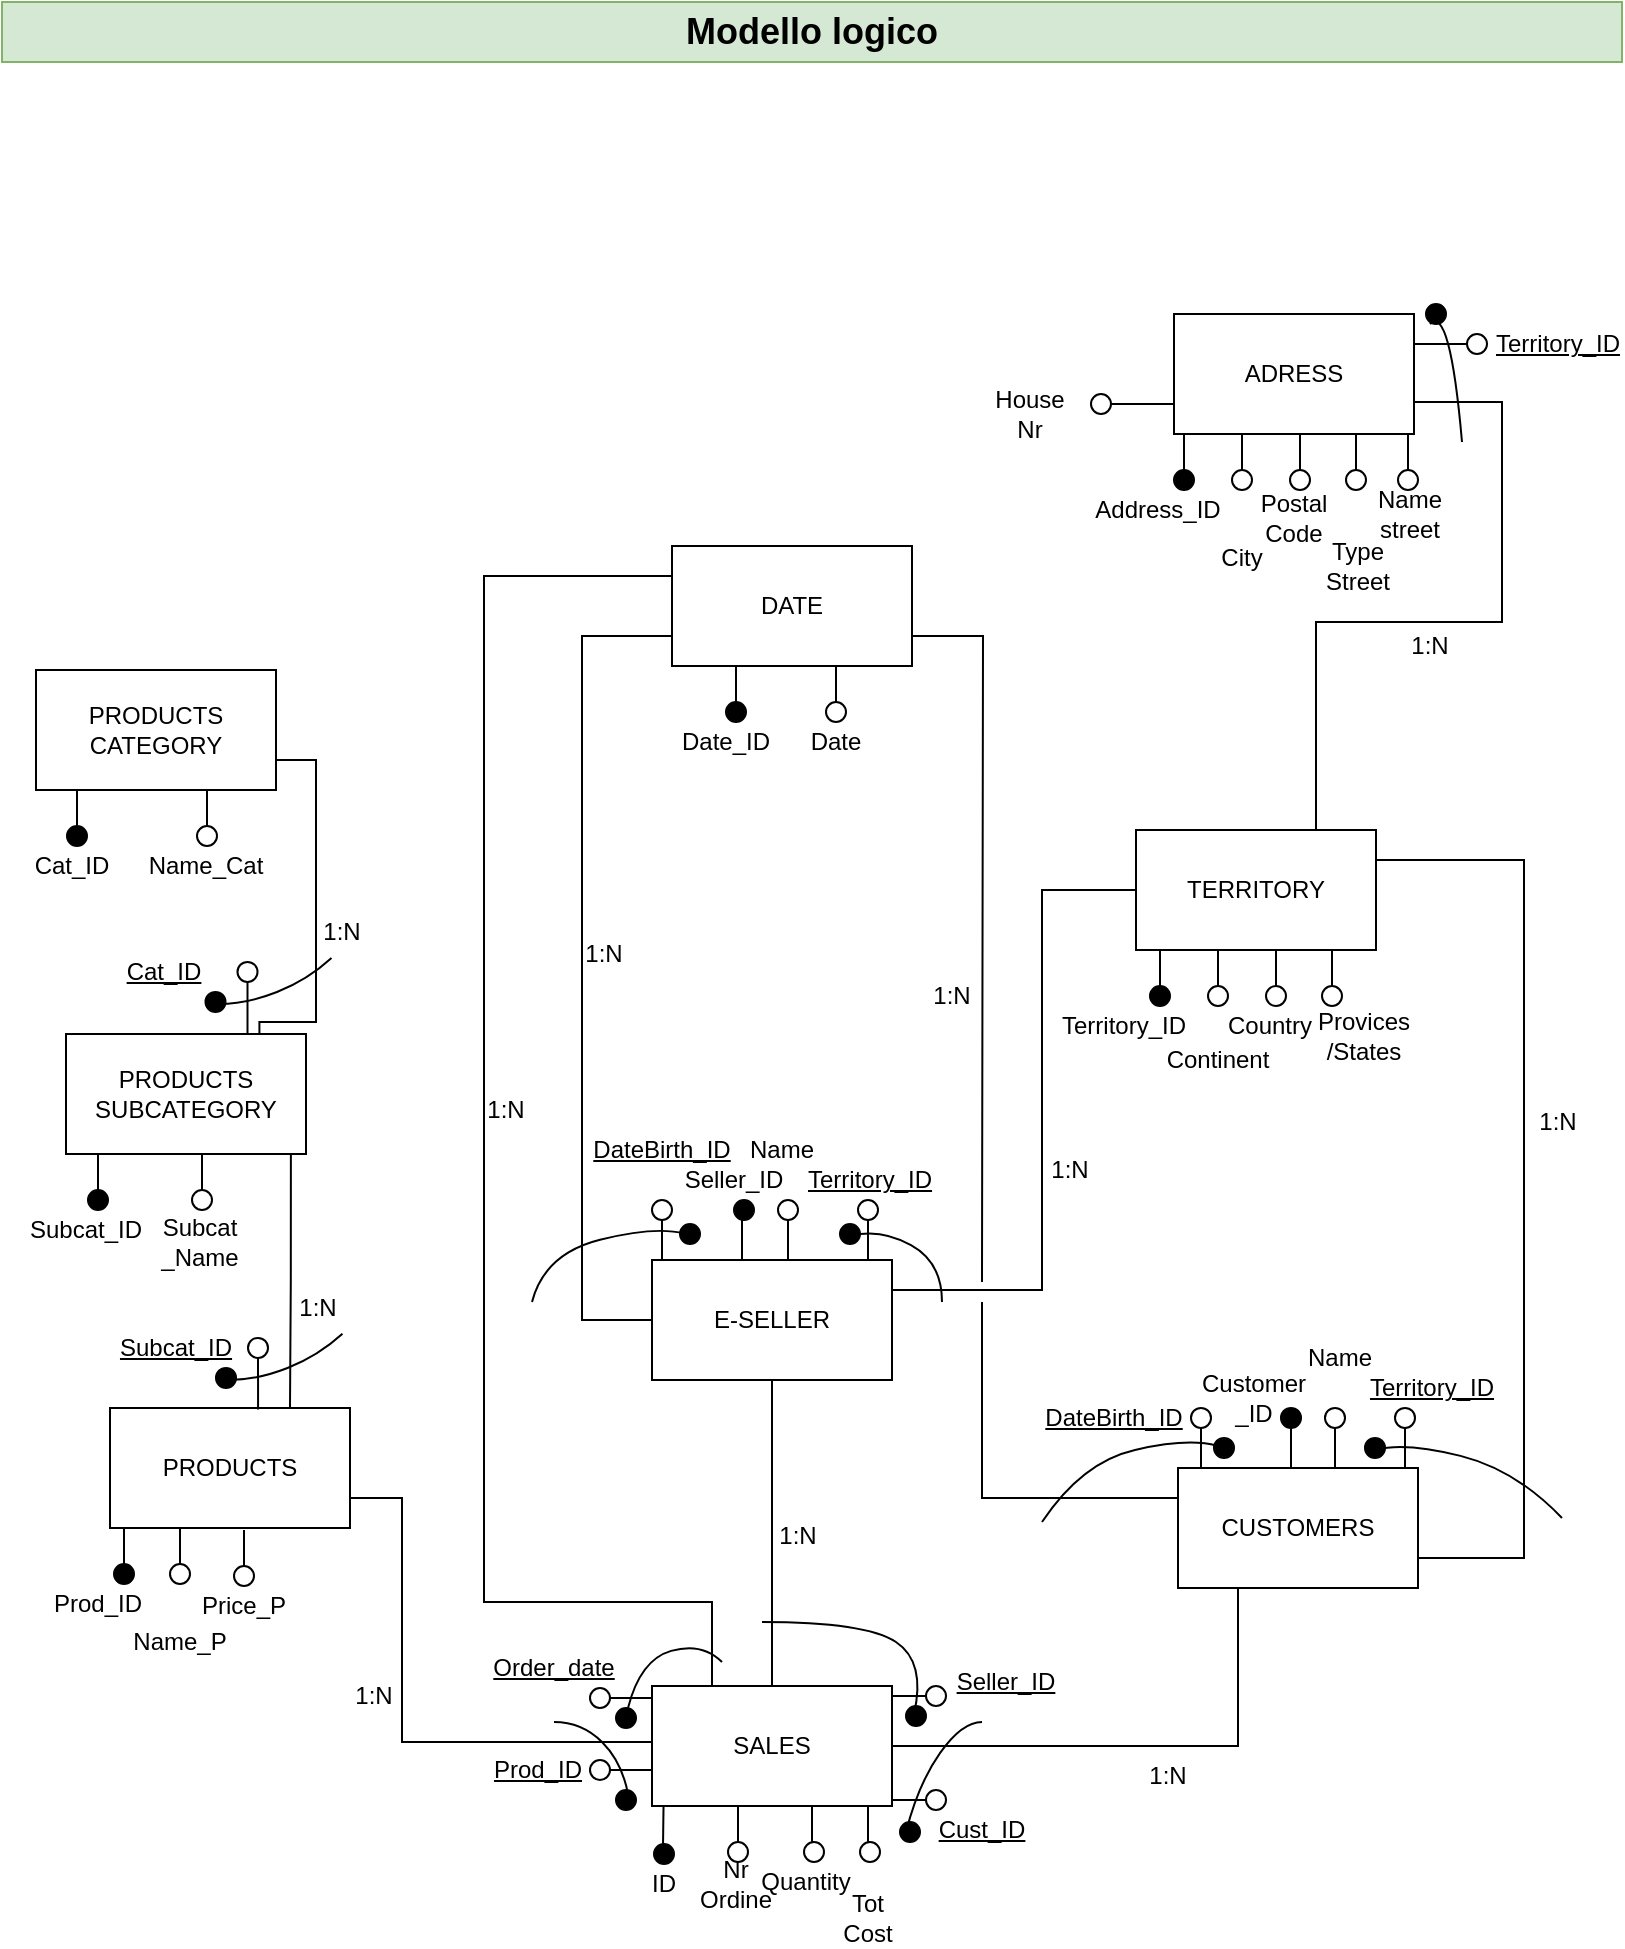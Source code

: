 <mxfile version="21.6.8" type="device">
  <diagram name="Page-1" id="2kmT9g5XK88WKTkvEGKb">
    <mxGraphModel dx="1036" dy="622" grid="1" gridSize="10" guides="1" tooltips="1" connect="1" arrows="1" fold="1" page="1" pageScale="1" pageWidth="827" pageHeight="1169" math="0" shadow="0">
      <root>
        <mxCell id="0" />
        <mxCell id="1" parent="0" />
        <mxCell id="qDBTKURm3CJqdhIfWEns-1" value="Modello logico" style="text;html=1;strokeColor=#82b366;fillColor=#d5e8d4;align=center;verticalAlign=middle;whiteSpace=wrap;rounded=0;fontSize=18;fontStyle=1" parent="1" vertex="1">
          <mxGeometry x="10" y="10" width="810" height="30" as="geometry" />
        </mxCell>
        <mxCell id="qDBTKURm3CJqdhIfWEns-2" style="edgeStyle=orthogonalEdgeStyle;rounded=0;orthogonalLoop=1;jettySize=auto;html=1;exitX=1;exitY=0.75;exitDx=0;exitDy=0;entryX=0;entryY=0.5;entryDx=0;entryDy=0;endArrow=none;endFill=0;" parent="1" source="qDBTKURm3CJqdhIfWEns-3" target="qDBTKURm3CJqdhIfWEns-18" edge="1">
          <mxGeometry relative="1" as="geometry">
            <mxPoint x="268" y="862" as="sourcePoint" />
            <Array as="points">
              <mxPoint x="210" y="758" />
              <mxPoint x="210" y="880" />
              <mxPoint x="335" y="880" />
            </Array>
          </mxGeometry>
        </mxCell>
        <mxCell id="qDBTKURm3CJqdhIfWEns-3" value="PRODUCTS" style="rounded=0;whiteSpace=wrap;html=1;" parent="1" vertex="1">
          <mxGeometry x="64" y="713" width="120" height="60" as="geometry" />
        </mxCell>
        <mxCell id="qDBTKURm3CJqdhIfWEns-4" style="edgeStyle=orthogonalEdgeStyle;rounded=0;orthogonalLoop=1;jettySize=auto;html=1;exitX=1;exitY=0.75;exitDx=0;exitDy=0;entryX=0.806;entryY=0.012;entryDx=0;entryDy=0;entryPerimeter=0;endArrow=none;endFill=0;" parent="1" source="qDBTKURm3CJqdhIfWEns-5" target="qDBTKURm3CJqdhIfWEns-7" edge="1">
          <mxGeometry relative="1" as="geometry">
            <mxPoint x="203.0" y="486" as="sourcePoint" />
            <Array as="points">
              <mxPoint x="167" y="389" />
              <mxPoint x="167" y="520" />
              <mxPoint x="139" y="520" />
            </Array>
          </mxGeometry>
        </mxCell>
        <mxCell id="qDBTKURm3CJqdhIfWEns-5" value="PRODUCTS CATEGORY" style="rounded=0;whiteSpace=wrap;html=1;" parent="1" vertex="1">
          <mxGeometry x="27" y="344" width="120" height="60" as="geometry" />
        </mxCell>
        <mxCell id="qDBTKURm3CJqdhIfWEns-6" style="edgeStyle=orthogonalEdgeStyle;rounded=0;orthogonalLoop=1;jettySize=auto;html=1;endArrow=none;endFill=0;entryX=0.75;entryY=0;entryDx=0;entryDy=0;exitX=0.937;exitY=0.967;exitDx=0;exitDy=0;exitPerimeter=0;" parent="1" source="qDBTKURm3CJqdhIfWEns-7" target="qDBTKURm3CJqdhIfWEns-3" edge="1">
          <mxGeometry relative="1" as="geometry">
            <mxPoint x="154.0" y="688" as="sourcePoint" />
          </mxGeometry>
        </mxCell>
        <mxCell id="qDBTKURm3CJqdhIfWEns-7" value="PRODUCTS SUBCATEGORY" style="rounded=0;whiteSpace=wrap;html=1;" parent="1" vertex="1">
          <mxGeometry x="42" y="526" width="120" height="60" as="geometry" />
        </mxCell>
        <mxCell id="qDBTKURm3CJqdhIfWEns-8" style="edgeStyle=orthogonalEdgeStyle;rounded=0;orthogonalLoop=1;jettySize=auto;html=1;exitX=0.25;exitY=1;exitDx=0;exitDy=0;entryX=1;entryY=0.5;entryDx=0;entryDy=0;endArrow=none;endFill=0;" parent="1" source="qDBTKURm3CJqdhIfWEns-9" target="qDBTKURm3CJqdhIfWEns-18" edge="1">
          <mxGeometry relative="1" as="geometry">
            <mxPoint x="556.52" y="881.52" as="sourcePoint" />
          </mxGeometry>
        </mxCell>
        <mxCell id="qDBTKURm3CJqdhIfWEns-9" value="CUSTOMERS" style="rounded=0;whiteSpace=wrap;html=1;" parent="1" vertex="1">
          <mxGeometry x="598" y="743" width="120" height="60" as="geometry" />
        </mxCell>
        <mxCell id="qDBTKURm3CJqdhIfWEns-11" value="E-SELLER" style="rounded=0;whiteSpace=wrap;html=1;" parent="1" vertex="1">
          <mxGeometry x="335" y="639" width="120" height="60" as="geometry" />
        </mxCell>
        <mxCell id="qDBTKURm3CJqdhIfWEns-12" style="edgeStyle=orthogonalEdgeStyle;rounded=0;orthogonalLoop=1;jettySize=auto;html=1;endArrow=none;endFill=0;exitX=0;exitY=0.25;exitDx=0;exitDy=0;entryX=0.25;entryY=0;entryDx=0;entryDy=0;" parent="1" source="qDBTKURm3CJqdhIfWEns-13" target="qDBTKURm3CJqdhIfWEns-18" edge="1">
          <mxGeometry relative="1" as="geometry">
            <mxPoint x="250.5" y="629" as="sourcePoint" />
            <mxPoint x="340" y="810" as="targetPoint" />
            <Array as="points">
              <mxPoint x="251" y="297" />
              <mxPoint x="251" y="810" />
              <mxPoint x="365" y="810" />
            </Array>
          </mxGeometry>
        </mxCell>
        <mxCell id="qDBTKURm3CJqdhIfWEns-13" value="DATE" style="rounded=0;whiteSpace=wrap;html=1;" parent="1" vertex="1">
          <mxGeometry x="345" y="282" width="120" height="60" as="geometry" />
        </mxCell>
        <mxCell id="qDBTKURm3CJqdhIfWEns-14" style="edgeStyle=orthogonalEdgeStyle;rounded=0;orthogonalLoop=1;jettySize=auto;html=1;exitX=1;exitY=0.25;exitDx=0;exitDy=0;entryX=1;entryY=0.75;entryDx=0;entryDy=0;endArrow=none;endFill=0;" parent="1" source="qDBTKURm3CJqdhIfWEns-17" target="qDBTKURm3CJqdhIfWEns-9" edge="1">
          <mxGeometry relative="1" as="geometry">
            <Array as="points">
              <mxPoint x="771" y="439" />
              <mxPoint x="771" y="788" />
            </Array>
            <mxPoint x="771" y="544" as="sourcePoint" />
          </mxGeometry>
        </mxCell>
        <mxCell id="qDBTKURm3CJqdhIfWEns-15" style="edgeStyle=orthogonalEdgeStyle;rounded=0;orthogonalLoop=1;jettySize=auto;html=1;exitX=0.75;exitY=0;exitDx=0;exitDy=0;entryX=1;entryY=0.75;entryDx=0;entryDy=0;endArrow=none;endFill=0;" parent="1" source="qDBTKURm3CJqdhIfWEns-17" target="qDBTKURm3CJqdhIfWEns-101" edge="1">
          <mxGeometry relative="1" as="geometry">
            <Array as="points">
              <mxPoint x="667" y="320" />
              <mxPoint x="760" y="320" />
              <mxPoint x="760" y="210" />
              <mxPoint x="716" y="210" />
            </Array>
            <mxPoint x="759.5" y="320" as="sourcePoint" />
          </mxGeometry>
        </mxCell>
        <mxCell id="qDBTKURm3CJqdhIfWEns-16" style="edgeStyle=orthogonalEdgeStyle;rounded=0;orthogonalLoop=1;jettySize=auto;html=1;exitX=0;exitY=0.5;exitDx=0;exitDy=0;entryX=1;entryY=0.25;entryDx=0;entryDy=0;endArrow=none;endFill=0;" parent="1" source="qDBTKURm3CJqdhIfWEns-17" target="qDBTKURm3CJqdhIfWEns-11" edge="1">
          <mxGeometry relative="1" as="geometry">
            <mxPoint x="509.5" y="587" as="sourcePoint" />
            <Array as="points">
              <mxPoint x="530" y="454" />
              <mxPoint x="530" y="654" />
            </Array>
          </mxGeometry>
        </mxCell>
        <mxCell id="qDBTKURm3CJqdhIfWEns-17" value="TERRITORY" style="rounded=0;whiteSpace=wrap;html=1;" parent="1" vertex="1">
          <mxGeometry x="577" y="424" width="120" height="60" as="geometry" />
        </mxCell>
        <mxCell id="qDBTKURm3CJqdhIfWEns-18" value="SALES" style="rounded=0;whiteSpace=wrap;html=1;" parent="1" vertex="1">
          <mxGeometry x="335" y="852" width="120" height="60" as="geometry" />
        </mxCell>
        <mxCell id="qDBTKURm3CJqdhIfWEns-23" value="" style="edgeStyle=orthogonalEdgeStyle;rounded=0;orthogonalLoop=1;jettySize=auto;html=1;exitX=0.5;exitY=1;exitDx=0;exitDy=0;endArrow=none;endFill=0;entryX=0.5;entryY=0;entryDx=0;entryDy=0;" parent="1" source="qDBTKURm3CJqdhIfWEns-11" target="qDBTKURm3CJqdhIfWEns-18" edge="1">
          <mxGeometry relative="1" as="geometry">
            <mxPoint x="399" y="722" as="sourcePoint" />
            <mxPoint x="400" y="752" as="targetPoint" />
          </mxGeometry>
        </mxCell>
        <mxCell id="qDBTKURm3CJqdhIfWEns-28" style="edgeStyle=orthogonalEdgeStyle;rounded=0;orthogonalLoop=1;jettySize=auto;html=1;exitX=0.5;exitY=1;exitDx=0;exitDy=0;entryX=0.125;entryY=0.001;entryDx=0;entryDy=0;entryPerimeter=0;endArrow=none;endFill=0;" parent="1" source="qDBTKURm3CJqdhIfWEns-29" edge="1">
          <mxGeometry relative="1" as="geometry">
            <mxPoint x="380" y="639.06" as="targetPoint" />
          </mxGeometry>
        </mxCell>
        <mxCell id="qDBTKURm3CJqdhIfWEns-29" value="" style="ellipse;whiteSpace=wrap;html=1;aspect=fixed;fillColor=#000000;" parent="1" vertex="1">
          <mxGeometry x="376" y="609" width="10" height="10" as="geometry" />
        </mxCell>
        <mxCell id="qDBTKURm3CJqdhIfWEns-30" style="edgeStyle=orthogonalEdgeStyle;rounded=0;orthogonalLoop=1;jettySize=auto;html=1;exitX=0.5;exitY=1;exitDx=0;exitDy=0;entryX=0.125;entryY=0.001;entryDx=0;entryDy=0;entryPerimeter=0;endArrow=none;endFill=0;" parent="1" source="qDBTKURm3CJqdhIfWEns-31" edge="1">
          <mxGeometry relative="1" as="geometry">
            <mxPoint x="403" y="639" as="targetPoint" />
          </mxGeometry>
        </mxCell>
        <mxCell id="qDBTKURm3CJqdhIfWEns-31" value="" style="ellipse;whiteSpace=wrap;html=1;aspect=fixed;" parent="1" vertex="1">
          <mxGeometry x="398" y="609" width="10" height="10" as="geometry" />
        </mxCell>
        <mxCell id="qDBTKURm3CJqdhIfWEns-32" value="Seller_ID" style="text;html=1;strokeColor=none;fillColor=none;align=center;verticalAlign=middle;whiteSpace=wrap;rounded=0;fontStyle=0" parent="1" vertex="1">
          <mxGeometry x="346" y="589" width="60" height="20" as="geometry" />
        </mxCell>
        <mxCell id="qDBTKURm3CJqdhIfWEns-33" value="Name" style="text;html=1;strokeColor=none;fillColor=none;align=center;verticalAlign=middle;whiteSpace=wrap;rounded=0;fontStyle=0" parent="1" vertex="1">
          <mxGeometry x="382" y="574" width="36" height="20" as="geometry" />
        </mxCell>
        <mxCell id="qDBTKURm3CJqdhIfWEns-34" style="edgeStyle=orthogonalEdgeStyle;rounded=0;orthogonalLoop=1;jettySize=auto;html=1;exitX=0.5;exitY=1;exitDx=0;exitDy=0;entryX=0.125;entryY=0.001;entryDx=0;entryDy=0;entryPerimeter=0;endArrow=none;endFill=0;" parent="1" source="qDBTKURm3CJqdhIfWEns-35" edge="1">
          <mxGeometry relative="1" as="geometry">
            <mxPoint x="443" y="639" as="targetPoint" />
          </mxGeometry>
        </mxCell>
        <mxCell id="qDBTKURm3CJqdhIfWEns-35" value="" style="ellipse;whiteSpace=wrap;html=1;aspect=fixed;" parent="1" vertex="1">
          <mxGeometry x="438" y="609" width="10" height="10" as="geometry" />
        </mxCell>
        <mxCell id="qDBTKURm3CJqdhIfWEns-36" value="Territory_ID" style="text;html=1;strokeColor=none;fillColor=none;align=center;verticalAlign=middle;whiteSpace=wrap;rounded=0;fontStyle=4" parent="1" vertex="1">
          <mxGeometry x="426" y="589" width="36" height="20" as="geometry" />
        </mxCell>
        <mxCell id="qDBTKURm3CJqdhIfWEns-37" style="edgeStyle=orthogonalEdgeStyle;rounded=0;orthogonalLoop=1;jettySize=auto;html=1;exitX=0.5;exitY=1;exitDx=0;exitDy=0;entryX=0.125;entryY=0.001;entryDx=0;entryDy=0;entryPerimeter=0;endArrow=none;endFill=0;" parent="1" source="qDBTKURm3CJqdhIfWEns-38" edge="1">
          <mxGeometry relative="1" as="geometry">
            <mxPoint x="340" y="639" as="targetPoint" />
          </mxGeometry>
        </mxCell>
        <mxCell id="qDBTKURm3CJqdhIfWEns-38" value="" style="ellipse;whiteSpace=wrap;html=1;aspect=fixed;" parent="1" vertex="1">
          <mxGeometry x="335" y="609" width="10" height="10" as="geometry" />
        </mxCell>
        <mxCell id="qDBTKURm3CJqdhIfWEns-39" value="DateBirth_ID" style="text;html=1;strokeColor=none;fillColor=none;align=center;verticalAlign=middle;whiteSpace=wrap;rounded=0;fontStyle=4" parent="1" vertex="1">
          <mxGeometry x="322" y="574" width="36" height="20" as="geometry" />
        </mxCell>
        <mxCell id="qDBTKURm3CJqdhIfWEns-40" style="edgeStyle=orthogonalEdgeStyle;rounded=0;orthogonalLoop=1;jettySize=auto;html=1;exitX=0.5;exitY=0;exitDx=0;exitDy=0;endArrow=none;endFill=0;" parent="1" source="qDBTKURm3CJqdhIfWEns-41" edge="1">
          <mxGeometry relative="1" as="geometry">
            <mxPoint x="377" y="342" as="targetPoint" />
          </mxGeometry>
        </mxCell>
        <mxCell id="qDBTKURm3CJqdhIfWEns-41" value="" style="ellipse;whiteSpace=wrap;html=1;aspect=fixed;fillColor=#000000;" parent="1" vertex="1">
          <mxGeometry x="372" y="360" width="10" height="10" as="geometry" />
        </mxCell>
        <mxCell id="qDBTKURm3CJqdhIfWEns-42" value="Date_ID" style="text;html=1;strokeColor=none;fillColor=none;align=center;verticalAlign=middle;whiteSpace=wrap;rounded=0;fontStyle=0" parent="1" vertex="1">
          <mxGeometry x="354" y="370" width="36" height="20" as="geometry" />
        </mxCell>
        <mxCell id="qDBTKURm3CJqdhIfWEns-43" style="edgeStyle=orthogonalEdgeStyle;rounded=0;orthogonalLoop=1;jettySize=auto;html=1;exitX=0.5;exitY=0;exitDx=0;exitDy=0;endArrow=none;endFill=0;" parent="1" source="qDBTKURm3CJqdhIfWEns-44" edge="1">
          <mxGeometry relative="1" as="geometry">
            <mxPoint x="427" y="342" as="targetPoint" />
          </mxGeometry>
        </mxCell>
        <mxCell id="qDBTKURm3CJqdhIfWEns-44" value="" style="ellipse;whiteSpace=wrap;html=1;aspect=fixed;fillColor=#FFFFFF;" parent="1" vertex="1">
          <mxGeometry x="422" y="360" width="10" height="10" as="geometry" />
        </mxCell>
        <mxCell id="qDBTKURm3CJqdhIfWEns-45" value="Date" style="text;html=1;strokeColor=none;fillColor=none;align=center;verticalAlign=middle;whiteSpace=wrap;rounded=0;fontStyle=0" parent="1" vertex="1">
          <mxGeometry x="409" y="370" width="36" height="20" as="geometry" />
        </mxCell>
        <mxCell id="qDBTKURm3CJqdhIfWEns-46" style="edgeStyle=orthogonalEdgeStyle;rounded=0;orthogonalLoop=1;jettySize=auto;html=1;exitX=0.5;exitY=0;exitDx=0;exitDy=0;endArrow=none;endFill=0;" parent="1" source="qDBTKURm3CJqdhIfWEns-47" edge="1">
          <mxGeometry relative="1" as="geometry">
            <mxPoint x="71" y="773" as="targetPoint" />
          </mxGeometry>
        </mxCell>
        <mxCell id="qDBTKURm3CJqdhIfWEns-47" value="" style="ellipse;whiteSpace=wrap;html=1;aspect=fixed;fillColor=#000000;" parent="1" vertex="1">
          <mxGeometry x="66" y="791" width="10" height="10" as="geometry" />
        </mxCell>
        <mxCell id="qDBTKURm3CJqdhIfWEns-48" value="Prod_ID" style="text;html=1;strokeColor=none;fillColor=none;align=center;verticalAlign=middle;whiteSpace=wrap;rounded=0;fontStyle=0" parent="1" vertex="1">
          <mxGeometry x="40" y="801" width="36" height="20" as="geometry" />
        </mxCell>
        <mxCell id="qDBTKURm3CJqdhIfWEns-49" style="edgeStyle=orthogonalEdgeStyle;rounded=0;orthogonalLoop=1;jettySize=auto;html=1;exitX=0.5;exitY=0;exitDx=0;exitDy=0;endArrow=none;endFill=0;" parent="1" source="qDBTKURm3CJqdhIfWEns-50" edge="1">
          <mxGeometry relative="1" as="geometry">
            <mxPoint x="99" y="773" as="targetPoint" />
          </mxGeometry>
        </mxCell>
        <mxCell id="qDBTKURm3CJqdhIfWEns-50" value="" style="ellipse;whiteSpace=wrap;html=1;aspect=fixed;fillColor=#FFFFFF;" parent="1" vertex="1">
          <mxGeometry x="94" y="791" width="10" height="10" as="geometry" />
        </mxCell>
        <mxCell id="qDBTKURm3CJqdhIfWEns-51" value="Name_P" style="text;html=1;strokeColor=none;fillColor=none;align=center;verticalAlign=middle;whiteSpace=wrap;rounded=0;fontStyle=0" parent="1" vertex="1">
          <mxGeometry x="81" y="820" width="36" height="20" as="geometry" />
        </mxCell>
        <mxCell id="qDBTKURm3CJqdhIfWEns-52" style="edgeStyle=orthogonalEdgeStyle;rounded=0;orthogonalLoop=1;jettySize=auto;html=1;exitX=0.5;exitY=0;exitDx=0;exitDy=0;endArrow=none;endFill=0;" parent="1" source="qDBTKURm3CJqdhIfWEns-53" edge="1">
          <mxGeometry relative="1" as="geometry">
            <mxPoint x="131" y="774" as="targetPoint" />
          </mxGeometry>
        </mxCell>
        <mxCell id="qDBTKURm3CJqdhIfWEns-53" value="" style="ellipse;whiteSpace=wrap;html=1;aspect=fixed;fillColor=#FFFFFF;" parent="1" vertex="1">
          <mxGeometry x="126" y="792" width="10" height="10" as="geometry" />
        </mxCell>
        <mxCell id="qDBTKURm3CJqdhIfWEns-54" value="Price_P" style="text;html=1;strokeColor=none;fillColor=none;align=center;verticalAlign=middle;whiteSpace=wrap;rounded=0;fontStyle=0" parent="1" vertex="1">
          <mxGeometry x="113" y="802" width="36" height="20" as="geometry" />
        </mxCell>
        <mxCell id="qDBTKURm3CJqdhIfWEns-55" style="edgeStyle=orthogonalEdgeStyle;rounded=0;orthogonalLoop=1;jettySize=auto;html=1;exitX=0.5;exitY=0;exitDx=0;exitDy=0;endArrow=none;endFill=0;" parent="1" source="qDBTKURm3CJqdhIfWEns-56" edge="1">
          <mxGeometry relative="1" as="geometry">
            <mxPoint x="58" y="586" as="targetPoint" />
          </mxGeometry>
        </mxCell>
        <mxCell id="qDBTKURm3CJqdhIfWEns-56" value="" style="ellipse;whiteSpace=wrap;html=1;aspect=fixed;fillColor=#000000;" parent="1" vertex="1">
          <mxGeometry x="53" y="604" width="10" height="10" as="geometry" />
        </mxCell>
        <mxCell id="qDBTKURm3CJqdhIfWEns-57" value="Subcat_ID" style="text;html=1;strokeColor=none;fillColor=none;align=center;verticalAlign=middle;whiteSpace=wrap;rounded=0;fontStyle=0" parent="1" vertex="1">
          <mxGeometry x="34" y="614" width="36" height="20" as="geometry" />
        </mxCell>
        <mxCell id="qDBTKURm3CJqdhIfWEns-58" style="edgeStyle=orthogonalEdgeStyle;rounded=0;orthogonalLoop=1;jettySize=auto;html=1;exitX=0.5;exitY=0;exitDx=0;exitDy=0;endArrow=none;endFill=0;" parent="1" source="qDBTKURm3CJqdhIfWEns-59" edge="1">
          <mxGeometry relative="1" as="geometry">
            <mxPoint x="110" y="586" as="targetPoint" />
          </mxGeometry>
        </mxCell>
        <mxCell id="qDBTKURm3CJqdhIfWEns-59" value="" style="ellipse;whiteSpace=wrap;html=1;aspect=fixed;fillColor=#FFFFFF;" parent="1" vertex="1">
          <mxGeometry x="105" y="604" width="10" height="10" as="geometry" />
        </mxCell>
        <mxCell id="qDBTKURm3CJqdhIfWEns-60" value="Subcat&lt;br&gt;_Name" style="text;html=1;strokeColor=none;fillColor=none;align=center;verticalAlign=middle;whiteSpace=wrap;rounded=0;fontStyle=0" parent="1" vertex="1">
          <mxGeometry x="91" y="620" width="36" height="20" as="geometry" />
        </mxCell>
        <mxCell id="qDBTKURm3CJqdhIfWEns-61" style="edgeStyle=orthogonalEdgeStyle;rounded=0;orthogonalLoop=1;jettySize=auto;html=1;exitX=0.5;exitY=1;exitDx=0;exitDy=0;endArrow=none;endFill=0;entryX=0.617;entryY=0.012;entryDx=0;entryDy=0;entryPerimeter=0;" parent="1" source="qDBTKURm3CJqdhIfWEns-62" edge="1" target="qDBTKURm3CJqdhIfWEns-3">
          <mxGeometry relative="1" as="geometry">
            <mxPoint x="138" y="710" as="targetPoint" />
          </mxGeometry>
        </mxCell>
        <mxCell id="qDBTKURm3CJqdhIfWEns-62" value="" style="ellipse;whiteSpace=wrap;html=1;aspect=fixed;fillColor=#FFFFFF;" parent="1" vertex="1">
          <mxGeometry x="133" y="677.94" width="10" height="10" as="geometry" />
        </mxCell>
        <mxCell id="qDBTKURm3CJqdhIfWEns-63" value="Subcat_ID" style="text;html=1;strokeColor=none;fillColor=none;align=center;verticalAlign=middle;whiteSpace=wrap;rounded=0;fontStyle=4" parent="1" vertex="1">
          <mxGeometry x="78.5" y="672.94" width="36" height="20" as="geometry" />
        </mxCell>
        <mxCell id="qDBTKURm3CJqdhIfWEns-64" style="edgeStyle=orthogonalEdgeStyle;rounded=0;orthogonalLoop=1;jettySize=auto;html=1;exitX=0.5;exitY=1;exitDx=0;exitDy=0;entryX=0.125;entryY=0.001;entryDx=0;entryDy=0;entryPerimeter=0;endArrow=none;endFill=0;" parent="1" source="qDBTKURm3CJqdhIfWEns-65" edge="1">
          <mxGeometry relative="1" as="geometry">
            <mxPoint x="654.5" y="743" as="targetPoint" />
          </mxGeometry>
        </mxCell>
        <mxCell id="qDBTKURm3CJqdhIfWEns-65" value="" style="ellipse;whiteSpace=wrap;html=1;aspect=fixed;fillColor=#000000;" parent="1" vertex="1">
          <mxGeometry x="649.5" y="712.94" width="10" height="10" as="geometry" />
        </mxCell>
        <mxCell id="qDBTKURm3CJqdhIfWEns-66" style="edgeStyle=orthogonalEdgeStyle;rounded=0;orthogonalLoop=1;jettySize=auto;html=1;exitX=0.5;exitY=1;exitDx=0;exitDy=0;entryX=0.125;entryY=0.001;entryDx=0;entryDy=0;entryPerimeter=0;endArrow=none;endFill=0;" parent="1" source="qDBTKURm3CJqdhIfWEns-67" edge="1">
          <mxGeometry relative="1" as="geometry">
            <mxPoint x="676.5" y="742.94" as="targetPoint" />
          </mxGeometry>
        </mxCell>
        <mxCell id="qDBTKURm3CJqdhIfWEns-67" value="" style="ellipse;whiteSpace=wrap;html=1;aspect=fixed;" parent="1" vertex="1">
          <mxGeometry x="671.5" y="712.94" width="10" height="10" as="geometry" />
        </mxCell>
        <mxCell id="qDBTKURm3CJqdhIfWEns-68" value="Customer&lt;br&gt;_ID" style="text;html=1;strokeColor=none;fillColor=none;align=center;verticalAlign=middle;whiteSpace=wrap;rounded=0;fontStyle=0" parent="1" vertex="1">
          <mxGeometry x="605.5" y="698" width="60" height="20" as="geometry" />
        </mxCell>
        <mxCell id="qDBTKURm3CJqdhIfWEns-69" value="Name" style="text;html=1;strokeColor=none;fillColor=none;align=center;verticalAlign=middle;whiteSpace=wrap;rounded=0;fontStyle=0" parent="1" vertex="1">
          <mxGeometry x="661" y="677.94" width="36" height="20" as="geometry" />
        </mxCell>
        <mxCell id="qDBTKURm3CJqdhIfWEns-70" style="edgeStyle=orthogonalEdgeStyle;rounded=0;orthogonalLoop=1;jettySize=auto;html=1;exitX=0.5;exitY=1;exitDx=0;exitDy=0;entryX=0.125;entryY=0.001;entryDx=0;entryDy=0;entryPerimeter=0;endArrow=none;endFill=0;" parent="1" source="qDBTKURm3CJqdhIfWEns-71" edge="1">
          <mxGeometry relative="1" as="geometry">
            <mxPoint x="609.5" y="742.94" as="targetPoint" />
          </mxGeometry>
        </mxCell>
        <mxCell id="qDBTKURm3CJqdhIfWEns-71" value="" style="ellipse;whiteSpace=wrap;html=1;aspect=fixed;" parent="1" vertex="1">
          <mxGeometry x="604.5" y="712.94" width="10" height="10" as="geometry" />
        </mxCell>
        <mxCell id="qDBTKURm3CJqdhIfWEns-72" value="Territory_ID" style="text;html=1;strokeColor=none;fillColor=none;align=center;verticalAlign=middle;whiteSpace=wrap;rounded=0;fontStyle=4" parent="1" vertex="1">
          <mxGeometry x="706.5" y="692.94" width="36" height="20" as="geometry" />
        </mxCell>
        <mxCell id="qDBTKURm3CJqdhIfWEns-73" style="edgeStyle=orthogonalEdgeStyle;rounded=0;orthogonalLoop=1;jettySize=auto;html=1;exitX=0.5;exitY=1;exitDx=0;exitDy=0;entryX=0.125;entryY=0.001;entryDx=0;entryDy=0;entryPerimeter=0;endArrow=none;endFill=0;" parent="1" source="qDBTKURm3CJqdhIfWEns-74" edge="1">
          <mxGeometry relative="1" as="geometry">
            <mxPoint x="711.5" y="742.94" as="targetPoint" />
          </mxGeometry>
        </mxCell>
        <mxCell id="qDBTKURm3CJqdhIfWEns-74" value="" style="ellipse;whiteSpace=wrap;html=1;aspect=fixed;" parent="1" vertex="1">
          <mxGeometry x="706.5" y="712.94" width="10" height="10" as="geometry" />
        </mxCell>
        <mxCell id="qDBTKURm3CJqdhIfWEns-75" value="DateBirth_ID" style="text;html=1;strokeColor=none;fillColor=none;align=center;verticalAlign=middle;whiteSpace=wrap;rounded=0;fontStyle=4" parent="1" vertex="1">
          <mxGeometry x="548" y="707.94" width="36" height="20" as="geometry" />
        </mxCell>
        <mxCell id="qDBTKURm3CJqdhIfWEns-76" style="edgeStyle=orthogonalEdgeStyle;rounded=0;orthogonalLoop=1;jettySize=auto;html=1;exitX=0.5;exitY=0;exitDx=0;exitDy=0;endArrow=none;endFill=0;" parent="1" source="qDBTKURm3CJqdhIfWEns-77" edge="1">
          <mxGeometry relative="1" as="geometry">
            <mxPoint x="47.5" y="404" as="targetPoint" />
          </mxGeometry>
        </mxCell>
        <mxCell id="qDBTKURm3CJqdhIfWEns-77" value="" style="ellipse;whiteSpace=wrap;html=1;aspect=fixed;fillColor=#000000;" parent="1" vertex="1">
          <mxGeometry x="42.5" y="422" width="10" height="10" as="geometry" />
        </mxCell>
        <mxCell id="qDBTKURm3CJqdhIfWEns-78" value="Cat_ID" style="text;html=1;strokeColor=none;fillColor=none;align=center;verticalAlign=middle;whiteSpace=wrap;rounded=0;fontStyle=0" parent="1" vertex="1">
          <mxGeometry x="26.5" y="432" width="36" height="20" as="geometry" />
        </mxCell>
        <mxCell id="qDBTKURm3CJqdhIfWEns-79" style="edgeStyle=orthogonalEdgeStyle;rounded=0;orthogonalLoop=1;jettySize=auto;html=1;exitX=0.5;exitY=0;exitDx=0;exitDy=0;endArrow=none;endFill=0;" parent="1" source="qDBTKURm3CJqdhIfWEns-80" edge="1">
          <mxGeometry relative="1" as="geometry">
            <mxPoint x="112.5" y="404" as="targetPoint" />
          </mxGeometry>
        </mxCell>
        <mxCell id="qDBTKURm3CJqdhIfWEns-80" value="" style="ellipse;whiteSpace=wrap;html=1;aspect=fixed;fillColor=#FFFFFF;" parent="1" vertex="1">
          <mxGeometry x="107.5" y="422" width="10" height="10" as="geometry" />
        </mxCell>
        <mxCell id="qDBTKURm3CJqdhIfWEns-81" value="Name_Cat" style="text;html=1;strokeColor=none;fillColor=none;align=center;verticalAlign=middle;whiteSpace=wrap;rounded=0;fontStyle=0" parent="1" vertex="1">
          <mxGeometry x="94" y="432" width="36" height="20" as="geometry" />
        </mxCell>
        <mxCell id="qDBTKURm3CJqdhIfWEns-88" style="edgeStyle=orthogonalEdgeStyle;rounded=0;orthogonalLoop=1;jettySize=auto;html=1;exitX=0.5;exitY=0;exitDx=0;exitDy=0;endArrow=none;endFill=0;" parent="1" source="qDBTKURm3CJqdhIfWEns-89" edge="1">
          <mxGeometry relative="1" as="geometry">
            <mxPoint x="589" y="484" as="targetPoint" />
          </mxGeometry>
        </mxCell>
        <mxCell id="qDBTKURm3CJqdhIfWEns-89" value="" style="ellipse;whiteSpace=wrap;html=1;aspect=fixed;fillColor=#000000;" parent="1" vertex="1">
          <mxGeometry x="584" y="502" width="10" height="10" as="geometry" />
        </mxCell>
        <mxCell id="qDBTKURm3CJqdhIfWEns-90" value="Territory_ID" style="text;html=1;strokeColor=none;fillColor=none;align=center;verticalAlign=middle;whiteSpace=wrap;rounded=0;fontStyle=0" parent="1" vertex="1">
          <mxGeometry x="553" y="512" width="36" height="20" as="geometry" />
        </mxCell>
        <mxCell id="qDBTKURm3CJqdhIfWEns-91" style="edgeStyle=orthogonalEdgeStyle;rounded=0;orthogonalLoop=1;jettySize=auto;html=1;exitX=0.5;exitY=0;exitDx=0;exitDy=0;endArrow=none;endFill=0;" parent="1" source="qDBTKURm3CJqdhIfWEns-92" edge="1">
          <mxGeometry relative="1" as="geometry">
            <mxPoint x="618" y="484" as="targetPoint" />
          </mxGeometry>
        </mxCell>
        <mxCell id="qDBTKURm3CJqdhIfWEns-92" value="" style="ellipse;whiteSpace=wrap;html=1;aspect=fixed;fillColor=#FFFFFF;" parent="1" vertex="1">
          <mxGeometry x="613" y="502" width="10" height="10" as="geometry" />
        </mxCell>
        <mxCell id="qDBTKURm3CJqdhIfWEns-93" value="Continent" style="text;html=1;strokeColor=none;fillColor=none;align=center;verticalAlign=middle;whiteSpace=wrap;rounded=0;fontStyle=0" parent="1" vertex="1">
          <mxGeometry x="600" y="529" width="36" height="20" as="geometry" />
        </mxCell>
        <mxCell id="qDBTKURm3CJqdhIfWEns-94" style="edgeStyle=orthogonalEdgeStyle;rounded=0;orthogonalLoop=1;jettySize=auto;html=1;exitX=0.5;exitY=0;exitDx=0;exitDy=0;endArrow=none;endFill=0;" parent="1" source="qDBTKURm3CJqdhIfWEns-95" edge="1">
          <mxGeometry relative="1" as="geometry">
            <mxPoint x="647" y="484" as="targetPoint" />
          </mxGeometry>
        </mxCell>
        <mxCell id="qDBTKURm3CJqdhIfWEns-95" value="" style="ellipse;whiteSpace=wrap;html=1;aspect=fixed;fillColor=#FFFFFF;" parent="1" vertex="1">
          <mxGeometry x="642" y="502" width="10" height="10" as="geometry" />
        </mxCell>
        <mxCell id="qDBTKURm3CJqdhIfWEns-96" value="Country" style="text;html=1;strokeColor=none;fillColor=none;align=center;verticalAlign=middle;whiteSpace=wrap;rounded=0;fontStyle=0" parent="1" vertex="1">
          <mxGeometry x="626" y="512" width="36" height="20" as="geometry" />
        </mxCell>
        <mxCell id="qDBTKURm3CJqdhIfWEns-97" style="edgeStyle=orthogonalEdgeStyle;rounded=0;orthogonalLoop=1;jettySize=auto;html=1;exitX=0.5;exitY=0;exitDx=0;exitDy=0;endArrow=none;endFill=0;" parent="1" source="qDBTKURm3CJqdhIfWEns-98" edge="1">
          <mxGeometry relative="1" as="geometry">
            <mxPoint x="675" y="484" as="targetPoint" />
          </mxGeometry>
        </mxCell>
        <mxCell id="qDBTKURm3CJqdhIfWEns-98" value="" style="ellipse;whiteSpace=wrap;html=1;aspect=fixed;fillColor=#FFFFFF;" parent="1" vertex="1">
          <mxGeometry x="670" y="502" width="10" height="10" as="geometry" />
        </mxCell>
        <mxCell id="qDBTKURm3CJqdhIfWEns-99" value="Provices&lt;br&gt;/States" style="text;html=1;strokeColor=none;fillColor=none;align=center;verticalAlign=middle;whiteSpace=wrap;rounded=0;fontStyle=0" parent="1" vertex="1">
          <mxGeometry x="673" y="517" width="36" height="20" as="geometry" />
        </mxCell>
        <mxCell id="qDBTKURm3CJqdhIfWEns-100" style="edgeStyle=orthogonalEdgeStyle;rounded=0;orthogonalLoop=1;jettySize=auto;html=1;exitX=1;exitY=0.25;exitDx=0;exitDy=0;entryX=1;entryY=0.5;entryDx=0;entryDy=0;endArrow=none;endFill=0;" parent="1" source="qDBTKURm3CJqdhIfWEns-101" target="qDBTKURm3CJqdhIfWEns-121" edge="1">
          <mxGeometry relative="1" as="geometry">
            <mxPoint x="522.5" y="182" as="sourcePoint" />
          </mxGeometry>
        </mxCell>
        <mxCell id="qDBTKURm3CJqdhIfWEns-101" value="ADRESS" style="rounded=0;whiteSpace=wrap;html=1;" parent="1" vertex="1">
          <mxGeometry x="596" y="166" width="120" height="60" as="geometry" />
        </mxCell>
        <mxCell id="qDBTKURm3CJqdhIfWEns-102" style="edgeStyle=orthogonalEdgeStyle;rounded=0;orthogonalLoop=1;jettySize=auto;html=1;exitX=0.5;exitY=0;exitDx=0;exitDy=0;endArrow=none;endFill=0;" parent="1" source="qDBTKURm3CJqdhIfWEns-103" edge="1">
          <mxGeometry relative="1" as="geometry">
            <mxPoint x="601" y="226" as="targetPoint" />
          </mxGeometry>
        </mxCell>
        <mxCell id="qDBTKURm3CJqdhIfWEns-103" value="" style="ellipse;whiteSpace=wrap;html=1;aspect=fixed;fillColor=#000000;" parent="1" vertex="1">
          <mxGeometry x="596" y="244" width="10" height="10" as="geometry" />
        </mxCell>
        <mxCell id="qDBTKURm3CJqdhIfWEns-104" value="Territory_ID" style="text;html=1;strokeColor=none;fillColor=none;align=center;verticalAlign=middle;whiteSpace=wrap;rounded=0;fontStyle=4" parent="1" vertex="1">
          <mxGeometry x="770" y="171" width="36" height="20" as="geometry" />
        </mxCell>
        <mxCell id="qDBTKURm3CJqdhIfWEns-105" style="edgeStyle=orthogonalEdgeStyle;rounded=0;orthogonalLoop=1;jettySize=auto;html=1;exitX=0.5;exitY=0;exitDx=0;exitDy=0;endArrow=none;endFill=0;" parent="1" source="qDBTKURm3CJqdhIfWEns-106" edge="1">
          <mxGeometry relative="1" as="geometry">
            <mxPoint x="630" y="226" as="targetPoint" />
          </mxGeometry>
        </mxCell>
        <mxCell id="qDBTKURm3CJqdhIfWEns-106" value="" style="ellipse;whiteSpace=wrap;html=1;aspect=fixed;fillColor=#FFFFFF;" parent="1" vertex="1">
          <mxGeometry x="625" y="244" width="10" height="10" as="geometry" />
        </mxCell>
        <mxCell id="qDBTKURm3CJqdhIfWEns-107" style="edgeStyle=orthogonalEdgeStyle;rounded=0;orthogonalLoop=1;jettySize=auto;html=1;exitX=0.5;exitY=0;exitDx=0;exitDy=0;endArrow=none;endFill=0;" parent="1" source="qDBTKURm3CJqdhIfWEns-108" edge="1">
          <mxGeometry relative="1" as="geometry">
            <mxPoint x="659" y="226" as="targetPoint" />
          </mxGeometry>
        </mxCell>
        <mxCell id="qDBTKURm3CJqdhIfWEns-108" value="" style="ellipse;whiteSpace=wrap;html=1;aspect=fixed;fillColor=#FFFFFF;" parent="1" vertex="1">
          <mxGeometry x="654" y="244" width="10" height="10" as="geometry" />
        </mxCell>
        <mxCell id="qDBTKURm3CJqdhIfWEns-109" value="Postal&lt;br&gt;Code" style="text;html=1;strokeColor=none;fillColor=none;align=center;verticalAlign=middle;whiteSpace=wrap;rounded=0;fontStyle=0" parent="1" vertex="1">
          <mxGeometry x="638" y="258" width="36" height="20" as="geometry" />
        </mxCell>
        <mxCell id="qDBTKURm3CJqdhIfWEns-110" style="edgeStyle=orthogonalEdgeStyle;rounded=0;orthogonalLoop=1;jettySize=auto;html=1;exitX=0.5;exitY=0;exitDx=0;exitDy=0;endArrow=none;endFill=0;" parent="1" source="qDBTKURm3CJqdhIfWEns-111" edge="1">
          <mxGeometry relative="1" as="geometry">
            <mxPoint x="687" y="226" as="targetPoint" />
          </mxGeometry>
        </mxCell>
        <mxCell id="qDBTKURm3CJqdhIfWEns-111" value="" style="ellipse;whiteSpace=wrap;html=1;aspect=fixed;fillColor=#FFFFFF;" parent="1" vertex="1">
          <mxGeometry x="682" y="244" width="10" height="10" as="geometry" />
        </mxCell>
        <mxCell id="qDBTKURm3CJqdhIfWEns-112" value="Type&lt;br&gt;Street" style="text;html=1;strokeColor=none;fillColor=none;align=center;verticalAlign=middle;whiteSpace=wrap;rounded=0;fontStyle=0" parent="1" vertex="1">
          <mxGeometry x="670" y="282" width="36" height="20" as="geometry" />
        </mxCell>
        <mxCell id="qDBTKURm3CJqdhIfWEns-113" value="Address_ID" style="text;html=1;strokeColor=none;fillColor=none;align=center;verticalAlign=middle;whiteSpace=wrap;rounded=0;fontStyle=0" parent="1" vertex="1">
          <mxGeometry x="570" y="254" width="36" height="20" as="geometry" />
        </mxCell>
        <mxCell id="qDBTKURm3CJqdhIfWEns-114" style="edgeStyle=orthogonalEdgeStyle;rounded=0;orthogonalLoop=1;jettySize=auto;html=1;exitX=0.5;exitY=0;exitDx=0;exitDy=0;endArrow=none;endFill=0;" parent="1" source="qDBTKURm3CJqdhIfWEns-115" edge="1">
          <mxGeometry relative="1" as="geometry">
            <mxPoint x="713" y="226" as="targetPoint" />
          </mxGeometry>
        </mxCell>
        <mxCell id="qDBTKURm3CJqdhIfWEns-115" value="" style="ellipse;whiteSpace=wrap;html=1;aspect=fixed;fillColor=#FFFFFF;" parent="1" vertex="1">
          <mxGeometry x="708" y="244" width="10" height="10" as="geometry" />
        </mxCell>
        <mxCell id="qDBTKURm3CJqdhIfWEns-116" value="Name&lt;br&gt;street" style="text;html=1;strokeColor=none;fillColor=none;align=center;verticalAlign=middle;whiteSpace=wrap;rounded=0;fontStyle=0" parent="1" vertex="1">
          <mxGeometry x="696" y="256" width="36" height="20" as="geometry" />
        </mxCell>
        <mxCell id="qDBTKURm3CJqdhIfWEns-117" value="City" style="text;html=1;strokeColor=none;fillColor=none;align=center;verticalAlign=middle;whiteSpace=wrap;rounded=0;fontStyle=0" parent="1" vertex="1">
          <mxGeometry x="612" y="278" width="36" height="20" as="geometry" />
        </mxCell>
        <mxCell id="qDBTKURm3CJqdhIfWEns-118" style="edgeStyle=orthogonalEdgeStyle;rounded=0;orthogonalLoop=1;jettySize=auto;html=1;exitX=1;exitY=0.5;exitDx=0;exitDy=0;endArrow=none;endFill=0;entryX=0;entryY=0.75;entryDx=0;entryDy=0;" parent="1" source="qDBTKURm3CJqdhIfWEns-119" target="qDBTKURm3CJqdhIfWEns-101" edge="1">
          <mxGeometry relative="1" as="geometry">
            <mxPoint x="522.5" y="197" as="targetPoint" />
          </mxGeometry>
        </mxCell>
        <mxCell id="qDBTKURm3CJqdhIfWEns-119" value="" style="ellipse;whiteSpace=wrap;html=1;aspect=fixed;fillColor=#FFFFFF;" parent="1" vertex="1">
          <mxGeometry x="554.5" y="206" width="10" height="10" as="geometry" />
        </mxCell>
        <mxCell id="qDBTKURm3CJqdhIfWEns-120" value="House&lt;br&gt;Nr" style="text;html=1;strokeColor=none;fillColor=none;align=center;verticalAlign=middle;whiteSpace=wrap;rounded=0;fontStyle=0" parent="1" vertex="1">
          <mxGeometry x="505.5" y="206" width="36" height="20" as="geometry" />
        </mxCell>
        <mxCell id="qDBTKURm3CJqdhIfWEns-121" value="" style="ellipse;whiteSpace=wrap;html=1;aspect=fixed;fillColor=#FFFFFF;" parent="1" vertex="1">
          <mxGeometry x="742.5" y="176" width="10" height="10" as="geometry" />
        </mxCell>
        <mxCell id="qDBTKURm3CJqdhIfWEns-122" style="edgeStyle=orthogonalEdgeStyle;rounded=0;orthogonalLoop=1;jettySize=auto;html=1;exitX=0.5;exitY=0;exitDx=0;exitDy=0;endArrow=none;endFill=0;" parent="1" source="qDBTKURm3CJqdhIfWEns-123" edge="1">
          <mxGeometry relative="1" as="geometry">
            <mxPoint x="378" y="912" as="targetPoint" />
          </mxGeometry>
        </mxCell>
        <mxCell id="qDBTKURm3CJqdhIfWEns-123" value="" style="ellipse;whiteSpace=wrap;html=1;aspect=fixed;fillColor=#FFFFFF;" parent="1" vertex="1">
          <mxGeometry x="373" y="930" width="10" height="10" as="geometry" />
        </mxCell>
        <mxCell id="qDBTKURm3CJqdhIfWEns-124" value="Nr&lt;br&gt;Ordine" style="text;html=1;strokeColor=none;fillColor=none;align=center;verticalAlign=middle;whiteSpace=wrap;rounded=0;fontStyle=0" parent="1" vertex="1">
          <mxGeometry x="359" y="941" width="36" height="20" as="geometry" />
        </mxCell>
        <mxCell id="qDBTKURm3CJqdhIfWEns-127" value="Prod_ID" style="text;html=1;strokeColor=none;fillColor=none;align=center;verticalAlign=middle;whiteSpace=wrap;rounded=0;fontStyle=4" parent="1" vertex="1">
          <mxGeometry x="260" y="884" width="36" height="20" as="geometry" />
        </mxCell>
        <mxCell id="qDBTKURm3CJqdhIfWEns-128" style="edgeStyle=orthogonalEdgeStyle;rounded=0;orthogonalLoop=1;jettySize=auto;html=1;exitX=0.5;exitY=0;exitDx=0;exitDy=0;endArrow=none;endFill=0;" parent="1" source="qDBTKURm3CJqdhIfWEns-129" edge="1">
          <mxGeometry relative="1" as="geometry">
            <mxPoint x="415" y="912" as="targetPoint" />
          </mxGeometry>
        </mxCell>
        <mxCell id="qDBTKURm3CJqdhIfWEns-129" value="" style="ellipse;whiteSpace=wrap;html=1;aspect=fixed;fillColor=#FFFFFF;" parent="1" vertex="1">
          <mxGeometry x="411" y="930" width="10" height="10" as="geometry" />
        </mxCell>
        <mxCell id="qDBTKURm3CJqdhIfWEns-130" value="Quantity" style="text;html=1;strokeColor=none;fillColor=none;align=center;verticalAlign=middle;whiteSpace=wrap;rounded=0;fontStyle=0" parent="1" vertex="1">
          <mxGeometry x="394" y="940" width="36" height="20" as="geometry" />
        </mxCell>
        <mxCell id="qDBTKURm3CJqdhIfWEns-131" style="edgeStyle=orthogonalEdgeStyle;rounded=0;orthogonalLoop=1;jettySize=auto;html=1;exitX=0.5;exitY=0;exitDx=0;exitDy=0;endArrow=none;endFill=0;" parent="1" source="qDBTKURm3CJqdhIfWEns-132" edge="1">
          <mxGeometry relative="1" as="geometry">
            <mxPoint x="443" y="912" as="targetPoint" />
          </mxGeometry>
        </mxCell>
        <mxCell id="qDBTKURm3CJqdhIfWEns-132" value="" style="ellipse;whiteSpace=wrap;html=1;aspect=fixed;fillColor=#FFFFFF;" parent="1" vertex="1">
          <mxGeometry x="439" y="930" width="10" height="10" as="geometry" />
        </mxCell>
        <mxCell id="qDBTKURm3CJqdhIfWEns-133" value="Tot&lt;br&gt;Cost" style="text;html=1;strokeColor=none;fillColor=none;align=center;verticalAlign=middle;whiteSpace=wrap;rounded=0;fontStyle=0" parent="1" vertex="1">
          <mxGeometry x="425" y="958" width="36" height="20" as="geometry" />
        </mxCell>
        <mxCell id="qDBTKURm3CJqdhIfWEns-136" value="Cust_ID" style="text;html=1;strokeColor=none;fillColor=none;align=center;verticalAlign=middle;whiteSpace=wrap;rounded=0;fontStyle=4" parent="1" vertex="1">
          <mxGeometry x="482" y="914" width="36" height="20" as="geometry" />
        </mxCell>
        <mxCell id="qDBTKURm3CJqdhIfWEns-137" style="edgeStyle=orthogonalEdgeStyle;rounded=0;orthogonalLoop=1;jettySize=auto;html=1;exitX=1;exitY=0.5;exitDx=0;exitDy=0;entryX=0;entryY=0.5;entryDx=0;entryDy=0;endArrow=none;endFill=0;" parent="1" target="qDBTKURm3CJqdhIfWEns-139" edge="1">
          <mxGeometry relative="1" as="geometry">
            <mxPoint x="455" y="909" as="sourcePoint" />
          </mxGeometry>
        </mxCell>
        <mxCell id="qDBTKURm3CJqdhIfWEns-139" value="" style="ellipse;whiteSpace=wrap;html=1;aspect=fixed;fillColor=#FFFFFF;" parent="1" vertex="1">
          <mxGeometry x="472" y="904" width="10" height="10" as="geometry" />
        </mxCell>
        <mxCell id="qDBTKURm3CJqdhIfWEns-144" value="" style="edgeStyle=orthogonalEdgeStyle;rounded=0;orthogonalLoop=1;jettySize=auto;html=1;exitX=0;exitY=0.5;exitDx=0;exitDy=0;entryX=0;entryY=0.75;entryDx=0;entryDy=0;endArrow=none;endFill=0;" parent="1" source="qDBTKURm3CJqdhIfWEns-11" target="qDBTKURm3CJqdhIfWEns-13" edge="1">
          <mxGeometry relative="1" as="geometry">
            <mxPoint x="428" y="669" as="sourcePoint" />
            <mxPoint x="288.5" y="486" as="targetPoint" />
            <Array as="points">
              <mxPoint x="300" y="669" />
              <mxPoint x="300" y="327" />
            </Array>
          </mxGeometry>
        </mxCell>
        <mxCell id="qDBTKURm3CJqdhIfWEns-156" style="edgeStyle=orthogonalEdgeStyle;rounded=0;orthogonalLoop=1;jettySize=auto;html=1;exitX=0.451;exitY=0.049;exitDx=0;exitDy=0;entryX=0.048;entryY=1.002;entryDx=0;entryDy=0;entryPerimeter=0;endArrow=none;endFill=0;exitPerimeter=0;" parent="1" source="qDBTKURm3CJqdhIfWEns-157" target="qDBTKURm3CJqdhIfWEns-18" edge="1">
          <mxGeometry relative="1" as="geometry" />
        </mxCell>
        <mxCell id="qDBTKURm3CJqdhIfWEns-157" value="" style="ellipse;whiteSpace=wrap;html=1;aspect=fixed;fillColor=#000000;" parent="1" vertex="1">
          <mxGeometry x="336" y="931" width="10" height="10" as="geometry" />
        </mxCell>
        <mxCell id="qDBTKURm3CJqdhIfWEns-158" value="ID" style="text;html=1;strokeColor=none;fillColor=none;align=center;verticalAlign=middle;whiteSpace=wrap;rounded=0;fontStyle=0" parent="1" vertex="1">
          <mxGeometry x="323" y="941" width="36" height="20" as="geometry" />
        </mxCell>
        <mxCell id="qDBTKURm3CJqdhIfWEns-160" value="1:N" style="text;html=1;strokeColor=none;fillColor=none;align=center;verticalAlign=middle;whiteSpace=wrap;rounded=0;" parent="1" vertex="1">
          <mxGeometry x="574.5" y="882" width="36" height="30" as="geometry" />
        </mxCell>
        <mxCell id="qDBTKURm3CJqdhIfWEns-163" value="1:N" style="text;html=1;strokeColor=none;fillColor=none;align=center;verticalAlign=middle;whiteSpace=wrap;rounded=0;" parent="1" vertex="1">
          <mxGeometry x="525.5" y="579" width="36" height="30" as="geometry" />
        </mxCell>
        <mxCell id="qDBTKURm3CJqdhIfWEns-165" value="1:N" style="text;html=1;strokeColor=none;fillColor=none;align=center;verticalAlign=middle;whiteSpace=wrap;rounded=0;" parent="1" vertex="1">
          <mxGeometry x="706" y="317" width="36" height="30" as="geometry" />
        </mxCell>
        <mxCell id="qDBTKURm3CJqdhIfWEns-171" value="1:N" style="text;html=1;strokeColor=none;fillColor=none;align=center;verticalAlign=middle;whiteSpace=wrap;rounded=0;" parent="1" vertex="1">
          <mxGeometry x="293" y="471" width="36" height="30" as="geometry" />
        </mxCell>
        <mxCell id="qDBTKURm3CJqdhIfWEns-175" value="" style="ellipse;whiteSpace=wrap;html=1;aspect=fixed;fillColor=#000000;" parent="1" vertex="1">
          <mxGeometry x="349" y="621" width="10" height="10" as="geometry" />
        </mxCell>
        <mxCell id="qDBTKURm3CJqdhIfWEns-176" value="" style="curved=1;endArrow=none;html=1;rounded=0;endFill=0;" parent="1" edge="1">
          <mxGeometry width="50" height="50" relative="1" as="geometry">
            <mxPoint x="275" y="660" as="sourcePoint" />
            <mxPoint x="351.25" y="625.84" as="targetPoint" />
            <Array as="points">
              <mxPoint x="281.25" y="635.84" />
              <mxPoint x="336.76" y="621.94" />
            </Array>
          </mxGeometry>
        </mxCell>
        <mxCell id="qDBTKURm3CJqdhIfWEns-177" style="edgeStyle=orthogonalEdgeStyle;rounded=0;orthogonalLoop=1;jettySize=auto;html=1;exitX=1;exitY=0.5;exitDx=0;exitDy=0;entryX=0.001;entryY=0.943;entryDx=0;entryDy=0;entryPerimeter=0;endArrow=none;endFill=0;" parent="1" source="qDBTKURm3CJqdhIfWEns-178" edge="1">
          <mxGeometry relative="1" as="geometry">
            <mxPoint x="335" y="894" as="targetPoint" />
          </mxGeometry>
        </mxCell>
        <mxCell id="qDBTKURm3CJqdhIfWEns-178" value="" style="ellipse;whiteSpace=wrap;html=1;aspect=fixed;fillColor=#FFFFFF;fontColor=#FFFFFF;" parent="1" vertex="1">
          <mxGeometry x="304" y="889" width="10" height="10" as="geometry" />
        </mxCell>
        <mxCell id="qDBTKURm3CJqdhIfWEns-179" value="Order_date" style="text;html=1;strokeColor=none;fillColor=none;align=center;verticalAlign=middle;whiteSpace=wrap;rounded=0;fontStyle=4" parent="1" vertex="1">
          <mxGeometry x="268" y="833" width="36" height="20" as="geometry" />
        </mxCell>
        <mxCell id="qDBTKURm3CJqdhIfWEns-180" value="" style="ellipse;whiteSpace=wrap;html=1;aspect=fixed;fillColor=#000000;" parent="1" vertex="1">
          <mxGeometry x="459" y="920" width="10" height="10" as="geometry" />
        </mxCell>
        <mxCell id="qDBTKURm3CJqdhIfWEns-181" value="" style="curved=1;endArrow=none;html=1;rounded=0;endFill=0;" parent="1" edge="1">
          <mxGeometry width="50" height="50" relative="1" as="geometry">
            <mxPoint x="462" y="925" as="sourcePoint" />
            <mxPoint x="500" y="870" as="targetPoint" />
            <Array as="points">
              <mxPoint x="468.13" y="900.9" />
              <mxPoint x="490" y="870" />
            </Array>
          </mxGeometry>
        </mxCell>
        <mxCell id="qDBTKURm3CJqdhIfWEns-182" value="Seller_ID" style="text;html=1;strokeColor=none;fillColor=none;align=center;verticalAlign=middle;whiteSpace=wrap;rounded=0;fontStyle=4" parent="1" vertex="1">
          <mxGeometry x="481.5" y="840" width="60" height="20" as="geometry" />
        </mxCell>
        <mxCell id="qDBTKURm3CJqdhIfWEns-183" style="edgeStyle=orthogonalEdgeStyle;rounded=0;orthogonalLoop=1;jettySize=auto;html=1;exitX=1;exitY=0.5;exitDx=0;exitDy=0;entryX=0;entryY=0.5;entryDx=0;entryDy=0;endArrow=none;endFill=0;" parent="1" target="qDBTKURm3CJqdhIfWEns-184" edge="1">
          <mxGeometry relative="1" as="geometry">
            <mxPoint x="455" y="857" as="sourcePoint" />
          </mxGeometry>
        </mxCell>
        <mxCell id="qDBTKURm3CJqdhIfWEns-184" value="" style="ellipse;whiteSpace=wrap;html=1;aspect=fixed;fillColor=#FFFFFF;" parent="1" vertex="1">
          <mxGeometry x="472" y="852" width="10" height="10" as="geometry" />
        </mxCell>
        <mxCell id="qDBTKURm3CJqdhIfWEns-185" value="1:N" style="text;html=1;strokeColor=none;fillColor=none;align=center;verticalAlign=middle;whiteSpace=wrap;rounded=0;" parent="1" vertex="1">
          <mxGeometry x="390" y="762" width="36" height="30" as="geometry" />
        </mxCell>
        <mxCell id="qDBTKURm3CJqdhIfWEns-186" value="" style="ellipse;whiteSpace=wrap;html=1;aspect=fixed;fillColor=#000000;" parent="1" vertex="1">
          <mxGeometry x="462" y="862" width="10" height="10" as="geometry" />
        </mxCell>
        <mxCell id="qDBTKURm3CJqdhIfWEns-187" value="" style="curved=1;endArrow=none;html=1;rounded=0;endFill=0;" parent="1" edge="1">
          <mxGeometry width="50" height="50" relative="1" as="geometry">
            <mxPoint x="390" y="820" as="sourcePoint" />
            <mxPoint x="466" y="866.0" as="targetPoint" />
            <Array as="points">
              <mxPoint x="442" y="820" />
              <mxPoint x="472" y="840" />
            </Array>
          </mxGeometry>
        </mxCell>
        <mxCell id="qDBTKURm3CJqdhIfWEns-188" value="1:N" style="text;html=1;strokeColor=none;fillColor=none;align=center;verticalAlign=middle;whiteSpace=wrap;rounded=0;" parent="1" vertex="1">
          <mxGeometry x="178" y="842" width="36" height="30" as="geometry" />
        </mxCell>
        <mxCell id="qDBTKURm3CJqdhIfWEns-189" style="edgeStyle=orthogonalEdgeStyle;rounded=0;orthogonalLoop=1;jettySize=auto;html=1;exitX=1;exitY=0.5;exitDx=0;exitDy=0;entryX=0.001;entryY=0.943;entryDx=0;entryDy=0;entryPerimeter=0;endArrow=none;endFill=0;" parent="1" source="qDBTKURm3CJqdhIfWEns-190" edge="1">
          <mxGeometry relative="1" as="geometry">
            <mxPoint x="335" y="858" as="targetPoint" />
          </mxGeometry>
        </mxCell>
        <mxCell id="qDBTKURm3CJqdhIfWEns-190" value="" style="ellipse;whiteSpace=wrap;html=1;aspect=fixed;fillColor=#FFFFFF;fontColor=#FFFFFF;" parent="1" vertex="1">
          <mxGeometry x="304" y="853" width="10" height="10" as="geometry" />
        </mxCell>
        <mxCell id="qDBTKURm3CJqdhIfWEns-191" value="" style="ellipse;whiteSpace=wrap;html=1;aspect=fixed;fillColor=#000000;" parent="1" vertex="1">
          <mxGeometry x="317" y="904" width="10" height="10" as="geometry" />
        </mxCell>
        <mxCell id="qDBTKURm3CJqdhIfWEns-192" value="" style="ellipse;whiteSpace=wrap;html=1;aspect=fixed;fillColor=#000000;" parent="1" vertex="1">
          <mxGeometry x="317" y="863" width="10" height="10" as="geometry" />
        </mxCell>
        <mxCell id="qDBTKURm3CJqdhIfWEns-193" value="" style="curved=1;endArrow=none;html=1;rounded=0;endFill=0;" parent="1" edge="1">
          <mxGeometry width="50" height="50" relative="1" as="geometry">
            <mxPoint x="323" y="863" as="sourcePoint" />
            <mxPoint x="370" y="840" as="targetPoint" />
            <Array as="points">
              <mxPoint x="329.13" y="838.9" />
              <mxPoint x="360" y="830" />
            </Array>
          </mxGeometry>
        </mxCell>
        <mxCell id="qDBTKURm3CJqdhIfWEns-194" value="" style="curved=1;endArrow=none;html=1;rounded=0;endFill=0;" parent="1" edge="1">
          <mxGeometry width="50" height="50" relative="1" as="geometry">
            <mxPoint x="323" y="906" as="sourcePoint" />
            <mxPoint x="286" y="870" as="targetPoint" />
            <Array as="points">
              <mxPoint x="320" y="890" />
              <mxPoint x="300" y="870" />
            </Array>
          </mxGeometry>
        </mxCell>
        <mxCell id="qDBTKURm3CJqdhIfWEns-195" value="1:N" style="text;html=1;strokeColor=none;fillColor=none;align=center;verticalAlign=middle;whiteSpace=wrap;rounded=0;" parent="1" vertex="1">
          <mxGeometry x="244" y="549" width="36" height="30" as="geometry" />
        </mxCell>
        <mxCell id="qDBTKURm3CJqdhIfWEns-196" value="1:N" style="text;html=1;strokeColor=none;fillColor=none;align=center;verticalAlign=middle;whiteSpace=wrap;rounded=0;" parent="1" vertex="1">
          <mxGeometry x="150" y="647.94" width="36" height="30" as="geometry" />
        </mxCell>
        <mxCell id="qDBTKURm3CJqdhIfWEns-197" value="" style="ellipse;whiteSpace=wrap;html=1;aspect=fixed;fillColor=#000000;" parent="1" vertex="1">
          <mxGeometry x="117" y="692.94" width="10" height="10" as="geometry" />
        </mxCell>
        <mxCell id="qDBTKURm3CJqdhIfWEns-198" value="" style="curved=1;endArrow=none;html=1;rounded=0;endFill=0;exitX=0.84;exitY=0.931;exitDx=0;exitDy=0;exitPerimeter=0;" parent="1" edge="1" source="qDBTKURm3CJqdhIfWEns-196">
          <mxGeometry width="50" height="50" relative="1" as="geometry">
            <mxPoint x="178" y="667.0" as="sourcePoint" />
            <mxPoint x="123.5" y="699.0" as="targetPoint" />
            <Array as="points">
              <mxPoint x="168" y="687.0" />
              <mxPoint x="137.5" y="699.0" />
            </Array>
          </mxGeometry>
        </mxCell>
        <mxCell id="qDBTKURm3CJqdhIfWEns-200" value="1:N" style="text;html=1;strokeColor=none;fillColor=none;align=center;verticalAlign=middle;whiteSpace=wrap;rounded=0;" parent="1" vertex="1">
          <mxGeometry x="162" y="460.0" width="36" height="30" as="geometry" />
        </mxCell>
        <mxCell id="qDBTKURm3CJqdhIfWEns-203" value="1:N" style="text;html=1;strokeColor=none;fillColor=none;align=center;verticalAlign=middle;whiteSpace=wrap;rounded=0;" parent="1" vertex="1">
          <mxGeometry x="770" y="555" width="36" height="30" as="geometry" />
        </mxCell>
        <mxCell id="qDBTKURm3CJqdhIfWEns-204" value="" style="ellipse;whiteSpace=wrap;html=1;aspect=fixed;fillColor=#000000;" parent="1" vertex="1">
          <mxGeometry x="722" y="161" width="10" height="10" as="geometry" />
        </mxCell>
        <mxCell id="qDBTKURm3CJqdhIfWEns-205" value="" style="curved=1;endArrow=none;html=1;rounded=0;endFill=0;" parent="1" edge="1">
          <mxGeometry width="50" height="50" relative="1" as="geometry">
            <mxPoint x="790" y="768" as="sourcePoint" />
            <mxPoint x="697" y="733.9" as="targetPoint" />
            <Array as="points">
              <mxPoint x="767" y="743.9" />
              <mxPoint x="711.49" y="730.0" />
            </Array>
          </mxGeometry>
        </mxCell>
        <mxCell id="qDBTKURm3CJqdhIfWEns-206" value="" style="ellipse;whiteSpace=wrap;html=1;aspect=fixed;fillColor=#000000;" parent="1" vertex="1">
          <mxGeometry x="691.5" y="727.94" width="10" height="10" as="geometry" />
        </mxCell>
        <mxCell id="qDBTKURm3CJqdhIfWEns-207" value="" style="curved=1;endArrow=none;html=1;rounded=0;endFill=0;" parent="1" edge="1">
          <mxGeometry width="50" height="50" relative="1" as="geometry">
            <mxPoint x="740" y="230" as="sourcePoint" />
            <mxPoint x="724" y="171" as="targetPoint" />
            <Array as="points">
              <mxPoint x="734" y="161" />
            </Array>
          </mxGeometry>
        </mxCell>
        <mxCell id="qDBTKURm3CJqdhIfWEns-208" value="" style="curved=1;endArrow=none;html=1;rounded=0;endFill=0;" parent="1" edge="1">
          <mxGeometry width="50" height="50" relative="1" as="geometry">
            <mxPoint x="480" y="660" as="sourcePoint" />
            <mxPoint x="434.5" y="626.96" as="targetPoint" />
            <Array as="points">
              <mxPoint x="480" y="640" />
              <mxPoint x="448.99" y="623.06" />
            </Array>
          </mxGeometry>
        </mxCell>
        <mxCell id="qDBTKURm3CJqdhIfWEns-209" value="" style="ellipse;whiteSpace=wrap;html=1;aspect=fixed;fillColor=#000000;" parent="1" vertex="1">
          <mxGeometry x="429" y="621" width="10" height="10" as="geometry" />
        </mxCell>
        <mxCell id="qDBTKURm3CJqdhIfWEns-210" value="" style="curved=1;endArrow=none;html=1;rounded=0;endFill=0;" parent="1" edge="1">
          <mxGeometry width="50" height="50" relative="1" as="geometry">
            <mxPoint x="530" y="770" as="sourcePoint" />
            <mxPoint x="617.5" y="731.84" as="targetPoint" />
            <Array as="points">
              <mxPoint x="550" y="740" />
              <mxPoint x="603.01" y="727.94" />
            </Array>
          </mxGeometry>
        </mxCell>
        <mxCell id="qDBTKURm3CJqdhIfWEns-211" value="" style="ellipse;whiteSpace=wrap;html=1;aspect=fixed;fillColor=#000000;" parent="1" vertex="1">
          <mxGeometry x="616" y="727.94" width="10" height="10" as="geometry" />
        </mxCell>
        <mxCell id="qDBTKURm3CJqdhIfWEns-213" style="edgeStyle=orthogonalEdgeStyle;rounded=0;orthogonalLoop=1;jettySize=auto;html=1;exitX=0;exitY=0.25;exitDx=0;exitDy=0;endArrow=none;endFill=0;" parent="1" edge="1">
          <mxGeometry relative="1" as="geometry">
            <mxPoint x="500" y="660" as="targetPoint" />
            <Array as="points">
              <mxPoint x="500" y="758" />
              <mxPoint x="500" y="660" />
            </Array>
            <mxPoint x="598" y="758" as="sourcePoint" />
          </mxGeometry>
        </mxCell>
        <mxCell id="qDBTKURm3CJqdhIfWEns-214" style="edgeStyle=orthogonalEdgeStyle;rounded=0;orthogonalLoop=1;jettySize=auto;html=1;exitX=1;exitY=0.75;exitDx=0;exitDy=0;endArrow=none;endFill=0;" parent="1" source="qDBTKURm3CJqdhIfWEns-13" edge="1">
          <mxGeometry relative="1" as="geometry">
            <mxPoint x="500" y="650" as="targetPoint" />
            <mxPoint x="501" y="412" as="sourcePoint" />
          </mxGeometry>
        </mxCell>
        <mxCell id="qDBTKURm3CJqdhIfWEns-215" value="1:N" style="text;html=1;strokeColor=none;fillColor=none;align=center;verticalAlign=middle;whiteSpace=wrap;rounded=0;" parent="1" vertex="1">
          <mxGeometry x="467" y="492" width="36" height="30" as="geometry" />
        </mxCell>
        <mxCell id="lQPgLP0EFl-cfVseJnYB-1" style="edgeStyle=orthogonalEdgeStyle;rounded=0;orthogonalLoop=1;jettySize=auto;html=1;exitX=0.5;exitY=1;exitDx=0;exitDy=0;endArrow=none;endFill=0;entryX=0.617;entryY=0.012;entryDx=0;entryDy=0;entryPerimeter=0;" edge="1" parent="1" source="lQPgLP0EFl-cfVseJnYB-2">
          <mxGeometry relative="1" as="geometry">
            <mxPoint x="132.75" y="526" as="targetPoint" />
          </mxGeometry>
        </mxCell>
        <mxCell id="lQPgLP0EFl-cfVseJnYB-2" value="" style="ellipse;whiteSpace=wrap;html=1;aspect=fixed;fillColor=#FFFFFF;" vertex="1" parent="1">
          <mxGeometry x="127.75" y="489.94" width="10" height="10" as="geometry" />
        </mxCell>
        <mxCell id="lQPgLP0EFl-cfVseJnYB-3" value="Cat_ID" style="text;html=1;strokeColor=none;fillColor=none;align=center;verticalAlign=middle;whiteSpace=wrap;rounded=0;fontStyle=4" vertex="1" parent="1">
          <mxGeometry x="73.25" y="484.94" width="36" height="20" as="geometry" />
        </mxCell>
        <mxCell id="lQPgLP0EFl-cfVseJnYB-4" value="" style="ellipse;whiteSpace=wrap;html=1;aspect=fixed;fillColor=#000000;" vertex="1" parent="1">
          <mxGeometry x="111.75" y="504.94" width="10" height="10" as="geometry" />
        </mxCell>
        <mxCell id="lQPgLP0EFl-cfVseJnYB-5" value="" style="curved=1;endArrow=none;html=1;rounded=0;endFill=0;exitX=0.84;exitY=0.931;exitDx=0;exitDy=0;exitPerimeter=0;" edge="1" parent="1">
          <mxGeometry width="50" height="50" relative="1" as="geometry">
            <mxPoint x="174.75" y="488" as="sourcePoint" />
            <mxPoint x="118.25" y="511.0" as="targetPoint" />
            <Array as="points">
              <mxPoint x="162.75" y="499.0" />
              <mxPoint x="132.25" y="511.0" />
            </Array>
          </mxGeometry>
        </mxCell>
      </root>
    </mxGraphModel>
  </diagram>
</mxfile>
